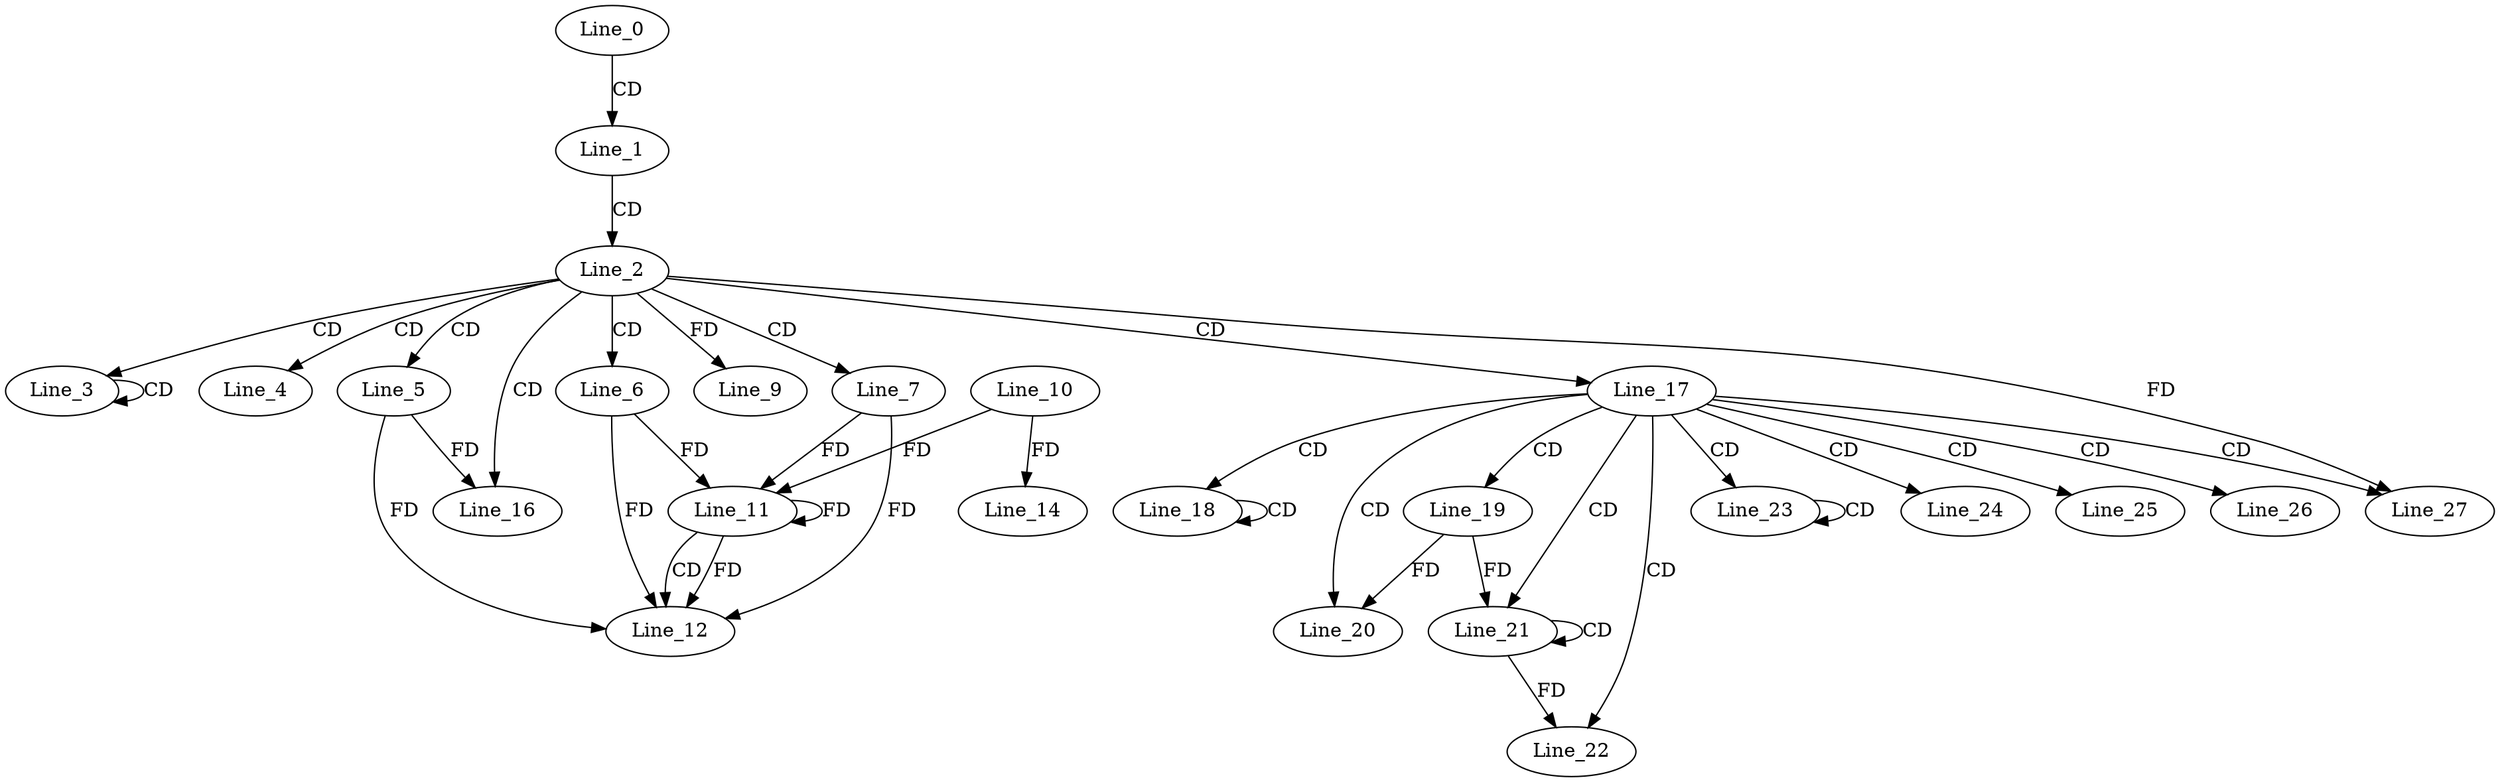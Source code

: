 digraph G {
  Line_0;
  Line_1;
  Line_2;
  Line_3;
  Line_3;
  Line_4;
  Line_5;
  Line_6;
  Line_7;
  Line_9;
  Line_11;
  Line_11;
  Line_10;
  Line_11;
  Line_12;
  Line_14;
  Line_16;
  Line_17;
  Line_18;
  Line_18;
  Line_19;
  Line_20;
  Line_21;
  Line_21;
  Line_22;
  Line_23;
  Line_23;
  Line_24;
  Line_25;
  Line_26;
  Line_27;
  Line_0 -> Line_1 [ label="CD" ];
  Line_1 -> Line_2 [ label="CD" ];
  Line_2 -> Line_3 [ label="CD" ];
  Line_3 -> Line_3 [ label="CD" ];
  Line_2 -> Line_4 [ label="CD" ];
  Line_2 -> Line_5 [ label="CD" ];
  Line_2 -> Line_6 [ label="CD" ];
  Line_2 -> Line_7 [ label="CD" ];
  Line_2 -> Line_9 [ label="FD" ];
  Line_11 -> Line_11 [ label="FD" ];
  Line_7 -> Line_11 [ label="FD" ];
  Line_10 -> Line_11 [ label="FD" ];
  Line_6 -> Line_11 [ label="FD" ];
  Line_11 -> Line_12 [ label="CD" ];
  Line_5 -> Line_12 [ label="FD" ];
  Line_6 -> Line_12 [ label="FD" ];
  Line_11 -> Line_12 [ label="FD" ];
  Line_7 -> Line_12 [ label="FD" ];
  Line_10 -> Line_14 [ label="FD" ];
  Line_2 -> Line_16 [ label="CD" ];
  Line_5 -> Line_16 [ label="FD" ];
  Line_2 -> Line_17 [ label="CD" ];
  Line_17 -> Line_18 [ label="CD" ];
  Line_18 -> Line_18 [ label="CD" ];
  Line_17 -> Line_19 [ label="CD" ];
  Line_17 -> Line_20 [ label="CD" ];
  Line_19 -> Line_20 [ label="FD" ];
  Line_17 -> Line_21 [ label="CD" ];
  Line_21 -> Line_21 [ label="CD" ];
  Line_19 -> Line_21 [ label="FD" ];
  Line_17 -> Line_22 [ label="CD" ];
  Line_21 -> Line_22 [ label="FD" ];
  Line_17 -> Line_23 [ label="CD" ];
  Line_23 -> Line_23 [ label="CD" ];
  Line_17 -> Line_24 [ label="CD" ];
  Line_17 -> Line_25 [ label="CD" ];
  Line_17 -> Line_26 [ label="CD" ];
  Line_17 -> Line_27 [ label="CD" ];
  Line_2 -> Line_27 [ label="FD" ];
}
